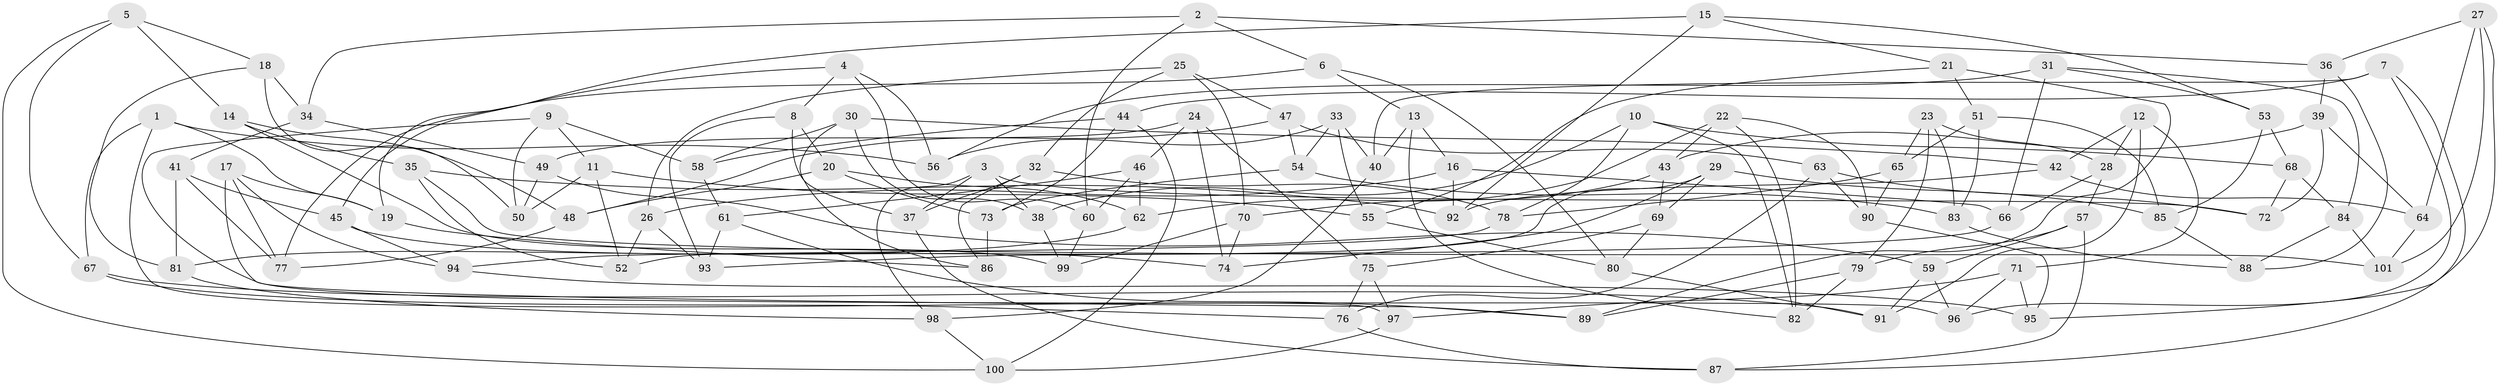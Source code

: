 // coarse degree distribution, {3: 0.13333333333333333, 5: 0.16666666666666666, 4: 0.26666666666666666, 6: 0.16666666666666666, 8: 0.1, 10: 0.03333333333333333, 9: 0.03333333333333333, 7: 0.03333333333333333, 11: 0.03333333333333333, 12: 0.03333333333333333}
// Generated by graph-tools (version 1.1) at 2025/01/03/04/25 22:01:48]
// undirected, 101 vertices, 202 edges
graph export_dot {
graph [start="1"]
  node [color=gray90,style=filled];
  1;
  2;
  3;
  4;
  5;
  6;
  7;
  8;
  9;
  10;
  11;
  12;
  13;
  14;
  15;
  16;
  17;
  18;
  19;
  20;
  21;
  22;
  23;
  24;
  25;
  26;
  27;
  28;
  29;
  30;
  31;
  32;
  33;
  34;
  35;
  36;
  37;
  38;
  39;
  40;
  41;
  42;
  43;
  44;
  45;
  46;
  47;
  48;
  49;
  50;
  51;
  52;
  53;
  54;
  55;
  56;
  57;
  58;
  59;
  60;
  61;
  62;
  63;
  64;
  65;
  66;
  67;
  68;
  69;
  70;
  71;
  72;
  73;
  74;
  75;
  76;
  77;
  78;
  79;
  80;
  81;
  82;
  83;
  84;
  85;
  86;
  87;
  88;
  89;
  90;
  91;
  92;
  93;
  94;
  95;
  96;
  97;
  98;
  99;
  100;
  101;
  1 -- 97;
  1 -- 67;
  1 -- 56;
  1 -- 19;
  2 -- 34;
  2 -- 60;
  2 -- 6;
  2 -- 36;
  3 -- 98;
  3 -- 72;
  3 -- 38;
  3 -- 37;
  4 -- 45;
  4 -- 56;
  4 -- 8;
  4 -- 60;
  5 -- 100;
  5 -- 18;
  5 -- 67;
  5 -- 14;
  6 -- 77;
  6 -- 80;
  6 -- 13;
  7 -- 87;
  7 -- 96;
  7 -- 40;
  7 -- 44;
  8 -- 20;
  8 -- 93;
  8 -- 37;
  9 -- 50;
  9 -- 11;
  9 -- 96;
  9 -- 58;
  10 -- 68;
  10 -- 38;
  10 -- 82;
  10 -- 78;
  11 -- 50;
  11 -- 55;
  11 -- 52;
  12 -- 28;
  12 -- 91;
  12 -- 71;
  12 -- 42;
  13 -- 82;
  13 -- 16;
  13 -- 40;
  14 -- 99;
  14 -- 48;
  14 -- 35;
  15 -- 92;
  15 -- 19;
  15 -- 53;
  15 -- 21;
  16 -- 26;
  16 -- 92;
  16 -- 66;
  17 -- 89;
  17 -- 19;
  17 -- 94;
  17 -- 77;
  18 -- 34;
  18 -- 50;
  18 -- 81;
  19 -- 86;
  20 -- 73;
  20 -- 48;
  20 -- 62;
  21 -- 89;
  21 -- 55;
  21 -- 51;
  22 -- 82;
  22 -- 43;
  22 -- 62;
  22 -- 90;
  23 -- 28;
  23 -- 65;
  23 -- 79;
  23 -- 83;
  24 -- 74;
  24 -- 75;
  24 -- 49;
  24 -- 46;
  25 -- 26;
  25 -- 47;
  25 -- 32;
  25 -- 70;
  26 -- 52;
  26 -- 93;
  27 -- 95;
  27 -- 64;
  27 -- 36;
  27 -- 101;
  28 -- 57;
  28 -- 66;
  29 -- 52;
  29 -- 85;
  29 -- 74;
  29 -- 69;
  30 -- 42;
  30 -- 38;
  30 -- 86;
  30 -- 58;
  31 -- 53;
  31 -- 56;
  31 -- 84;
  31 -- 66;
  32 -- 86;
  32 -- 78;
  32 -- 37;
  33 -- 40;
  33 -- 55;
  33 -- 54;
  33 -- 56;
  34 -- 49;
  34 -- 41;
  35 -- 101;
  35 -- 92;
  35 -- 52;
  36 -- 39;
  36 -- 88;
  37 -- 87;
  38 -- 99;
  39 -- 64;
  39 -- 72;
  39 -- 43;
  40 -- 98;
  41 -- 45;
  41 -- 81;
  41 -- 77;
  42 -- 92;
  42 -- 64;
  43 -- 70;
  43 -- 69;
  44 -- 73;
  44 -- 100;
  44 -- 58;
  45 -- 74;
  45 -- 94;
  46 -- 61;
  46 -- 62;
  46 -- 60;
  47 -- 54;
  47 -- 48;
  47 -- 63;
  48 -- 77;
  49 -- 50;
  49 -- 59;
  51 -- 85;
  51 -- 83;
  51 -- 65;
  53 -- 68;
  53 -- 85;
  54 -- 73;
  54 -- 83;
  55 -- 80;
  57 -- 79;
  57 -- 87;
  57 -- 59;
  58 -- 61;
  59 -- 96;
  59 -- 91;
  60 -- 99;
  61 -- 89;
  61 -- 93;
  62 -- 81;
  63 -- 76;
  63 -- 72;
  63 -- 90;
  64 -- 101;
  65 -- 90;
  65 -- 78;
  66 -- 93;
  67 -- 76;
  67 -- 91;
  68 -- 72;
  68 -- 84;
  69 -- 80;
  69 -- 75;
  70 -- 74;
  70 -- 99;
  71 -- 97;
  71 -- 95;
  71 -- 96;
  73 -- 86;
  75 -- 76;
  75 -- 97;
  76 -- 87;
  78 -- 94;
  79 -- 82;
  79 -- 89;
  80 -- 91;
  81 -- 98;
  83 -- 88;
  84 -- 101;
  84 -- 88;
  85 -- 88;
  90 -- 95;
  94 -- 95;
  97 -- 100;
  98 -- 100;
}
